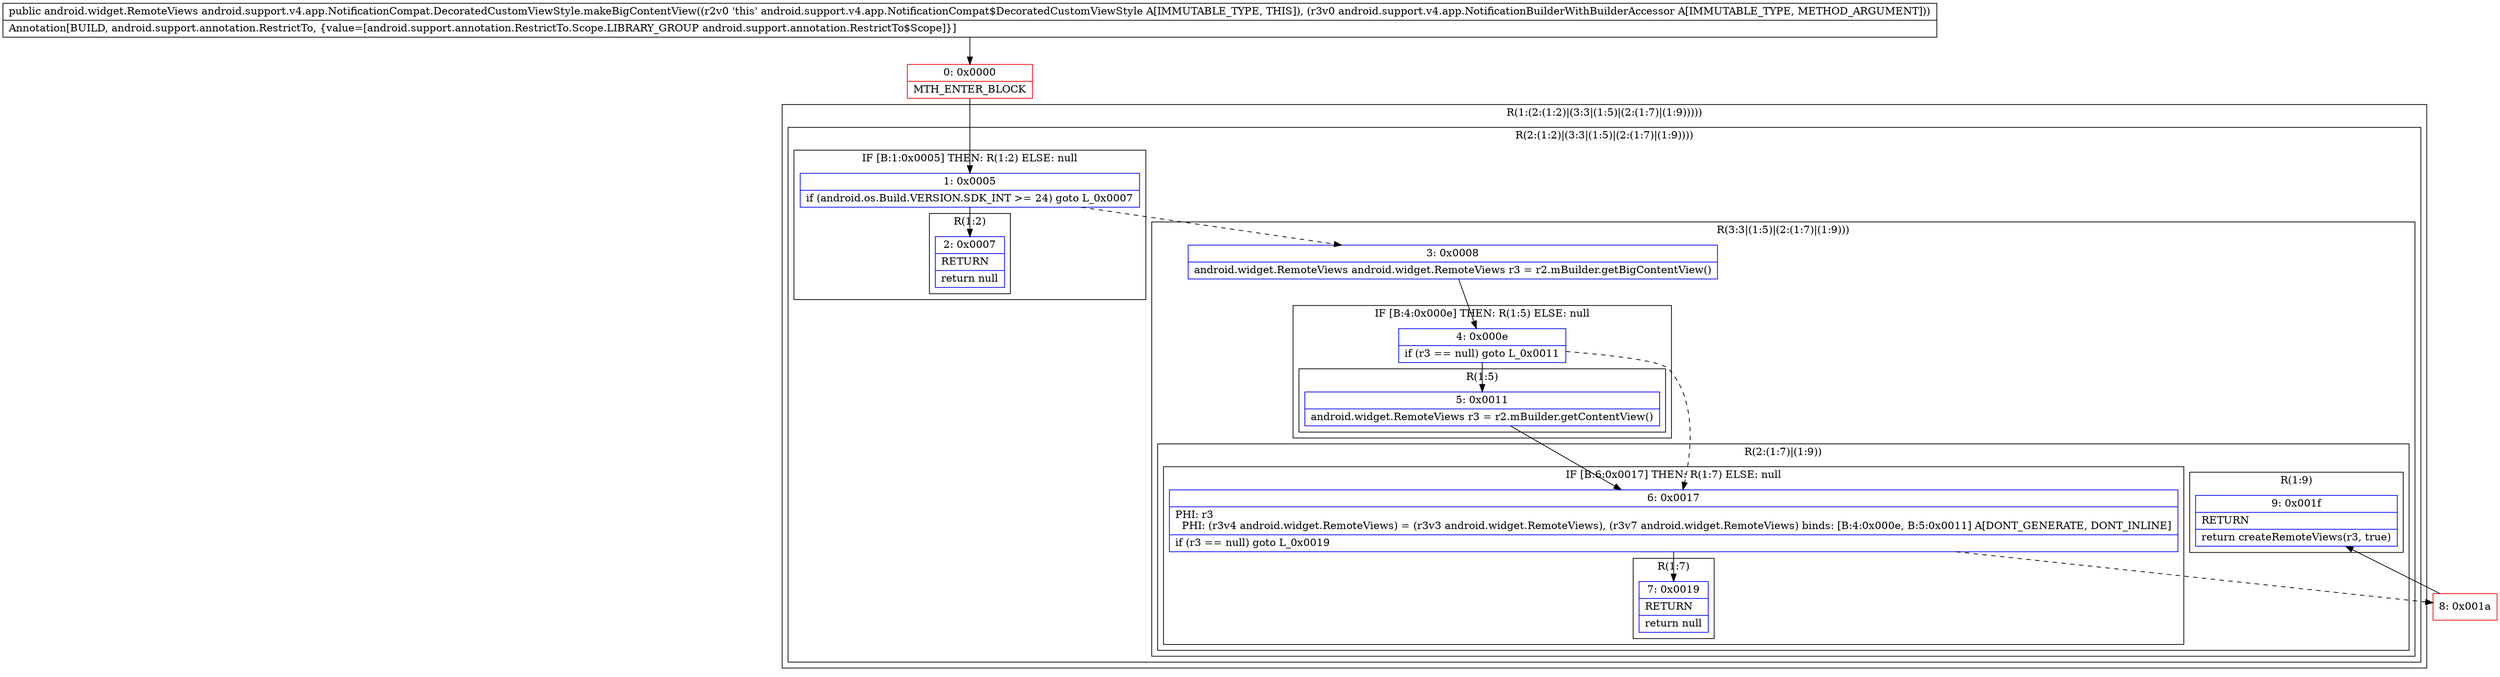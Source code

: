 digraph "CFG forandroid.support.v4.app.NotificationCompat.DecoratedCustomViewStyle.makeBigContentView(Landroid\/support\/v4\/app\/NotificationBuilderWithBuilderAccessor;)Landroid\/widget\/RemoteViews;" {
subgraph cluster_Region_1834147976 {
label = "R(1:(2:(1:2)|(3:3|(1:5)|(2:(1:7)|(1:9)))))";
node [shape=record,color=blue];
subgraph cluster_Region_833795456 {
label = "R(2:(1:2)|(3:3|(1:5)|(2:(1:7)|(1:9))))";
node [shape=record,color=blue];
subgraph cluster_IfRegion_1350888056 {
label = "IF [B:1:0x0005] THEN: R(1:2) ELSE: null";
node [shape=record,color=blue];
Node_1 [shape=record,label="{1\:\ 0x0005|if (android.os.Build.VERSION.SDK_INT \>= 24) goto L_0x0007\l}"];
subgraph cluster_Region_1318326086 {
label = "R(1:2)";
node [shape=record,color=blue];
Node_2 [shape=record,label="{2\:\ 0x0007|RETURN\l|return null\l}"];
}
}
subgraph cluster_Region_1504572883 {
label = "R(3:3|(1:5)|(2:(1:7)|(1:9)))";
node [shape=record,color=blue];
Node_3 [shape=record,label="{3\:\ 0x0008|android.widget.RemoteViews android.widget.RemoteViews r3 = r2.mBuilder.getBigContentView()\l}"];
subgraph cluster_IfRegion_1317444575 {
label = "IF [B:4:0x000e] THEN: R(1:5) ELSE: null";
node [shape=record,color=blue];
Node_4 [shape=record,label="{4\:\ 0x000e|if (r3 == null) goto L_0x0011\l}"];
subgraph cluster_Region_568526139 {
label = "R(1:5)";
node [shape=record,color=blue];
Node_5 [shape=record,label="{5\:\ 0x0011|android.widget.RemoteViews r3 = r2.mBuilder.getContentView()\l}"];
}
}
subgraph cluster_Region_884531388 {
label = "R(2:(1:7)|(1:9))";
node [shape=record,color=blue];
subgraph cluster_IfRegion_554515605 {
label = "IF [B:6:0x0017] THEN: R(1:7) ELSE: null";
node [shape=record,color=blue];
Node_6 [shape=record,label="{6\:\ 0x0017|PHI: r3 \l  PHI: (r3v4 android.widget.RemoteViews) = (r3v3 android.widget.RemoteViews), (r3v7 android.widget.RemoteViews) binds: [B:4:0x000e, B:5:0x0011] A[DONT_GENERATE, DONT_INLINE]\l|if (r3 == null) goto L_0x0019\l}"];
subgraph cluster_Region_268590366 {
label = "R(1:7)";
node [shape=record,color=blue];
Node_7 [shape=record,label="{7\:\ 0x0019|RETURN\l|return null\l}"];
}
}
subgraph cluster_Region_389568010 {
label = "R(1:9)";
node [shape=record,color=blue];
Node_9 [shape=record,label="{9\:\ 0x001f|RETURN\l|return createRemoteViews(r3, true)\l}"];
}
}
}
}
}
Node_0 [shape=record,color=red,label="{0\:\ 0x0000|MTH_ENTER_BLOCK\l}"];
Node_8 [shape=record,color=red,label="{8\:\ 0x001a}"];
MethodNode[shape=record,label="{public android.widget.RemoteViews android.support.v4.app.NotificationCompat.DecoratedCustomViewStyle.makeBigContentView((r2v0 'this' android.support.v4.app.NotificationCompat$DecoratedCustomViewStyle A[IMMUTABLE_TYPE, THIS]), (r3v0 android.support.v4.app.NotificationBuilderWithBuilderAccessor A[IMMUTABLE_TYPE, METHOD_ARGUMENT]))  | Annotation[BUILD, android.support.annotation.RestrictTo, \{value=[android.support.annotation.RestrictTo.Scope.LIBRARY_GROUP android.support.annotation.RestrictTo$Scope]\}]\l}"];
MethodNode -> Node_0;
Node_1 -> Node_2;
Node_1 -> Node_3[style=dashed];
Node_3 -> Node_4;
Node_4 -> Node_5;
Node_4 -> Node_6[style=dashed];
Node_5 -> Node_6;
Node_6 -> Node_7;
Node_6 -> Node_8[style=dashed];
Node_0 -> Node_1;
Node_8 -> Node_9;
}

